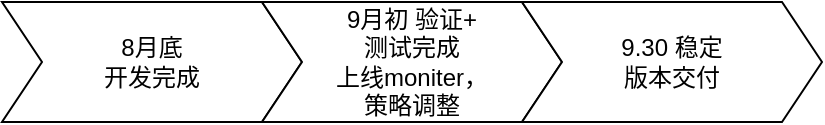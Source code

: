 <mxfile version="10.9.8" type="github"><diagram id="TtWp34SgYwN7J5KhH3uo" name="Page-1"><mxGraphModel dx="1141" dy="775" grid="1" gridSize="10" guides="1" tooltips="1" connect="1" arrows="1" fold="1" page="1" pageScale="1" pageWidth="827" pageHeight="1169" math="0" shadow="0"><root><mxCell id="0"/><mxCell id="1" parent="0"/><mxCell id="ZyZmiMWtiB5CaYL8FFk2-7" value="8月底&lt;br&gt;开发完成" style="shape=step;perimeter=stepPerimeter;whiteSpace=wrap;html=1;fixedSize=1;" parent="1" vertex="1"><mxGeometry x="330" y="230" width="150" height="60" as="geometry"/></mxCell><mxCell id="ZyZmiMWtiB5CaYL8FFk2-8" value="9月初 验证+&lt;br&gt;测试完成&lt;br&gt;上线moniter，&lt;br&gt;策略调整" style="shape=step;perimeter=stepPerimeter;whiteSpace=wrap;html=1;fixedSize=1;" parent="1" vertex="1"><mxGeometry x="460" y="230" width="150" height="60" as="geometry"/></mxCell><mxCell id="ZyZmiMWtiB5CaYL8FFk2-9" value="9.30 稳定&lt;br&gt;版本交付" style="shape=step;perimeter=stepPerimeter;whiteSpace=wrap;html=1;fixedSize=1;" parent="1" vertex="1"><mxGeometry x="590" y="230" width="150" height="60" as="geometry"/></mxCell></root></mxGraphModel></diagram></mxfile>